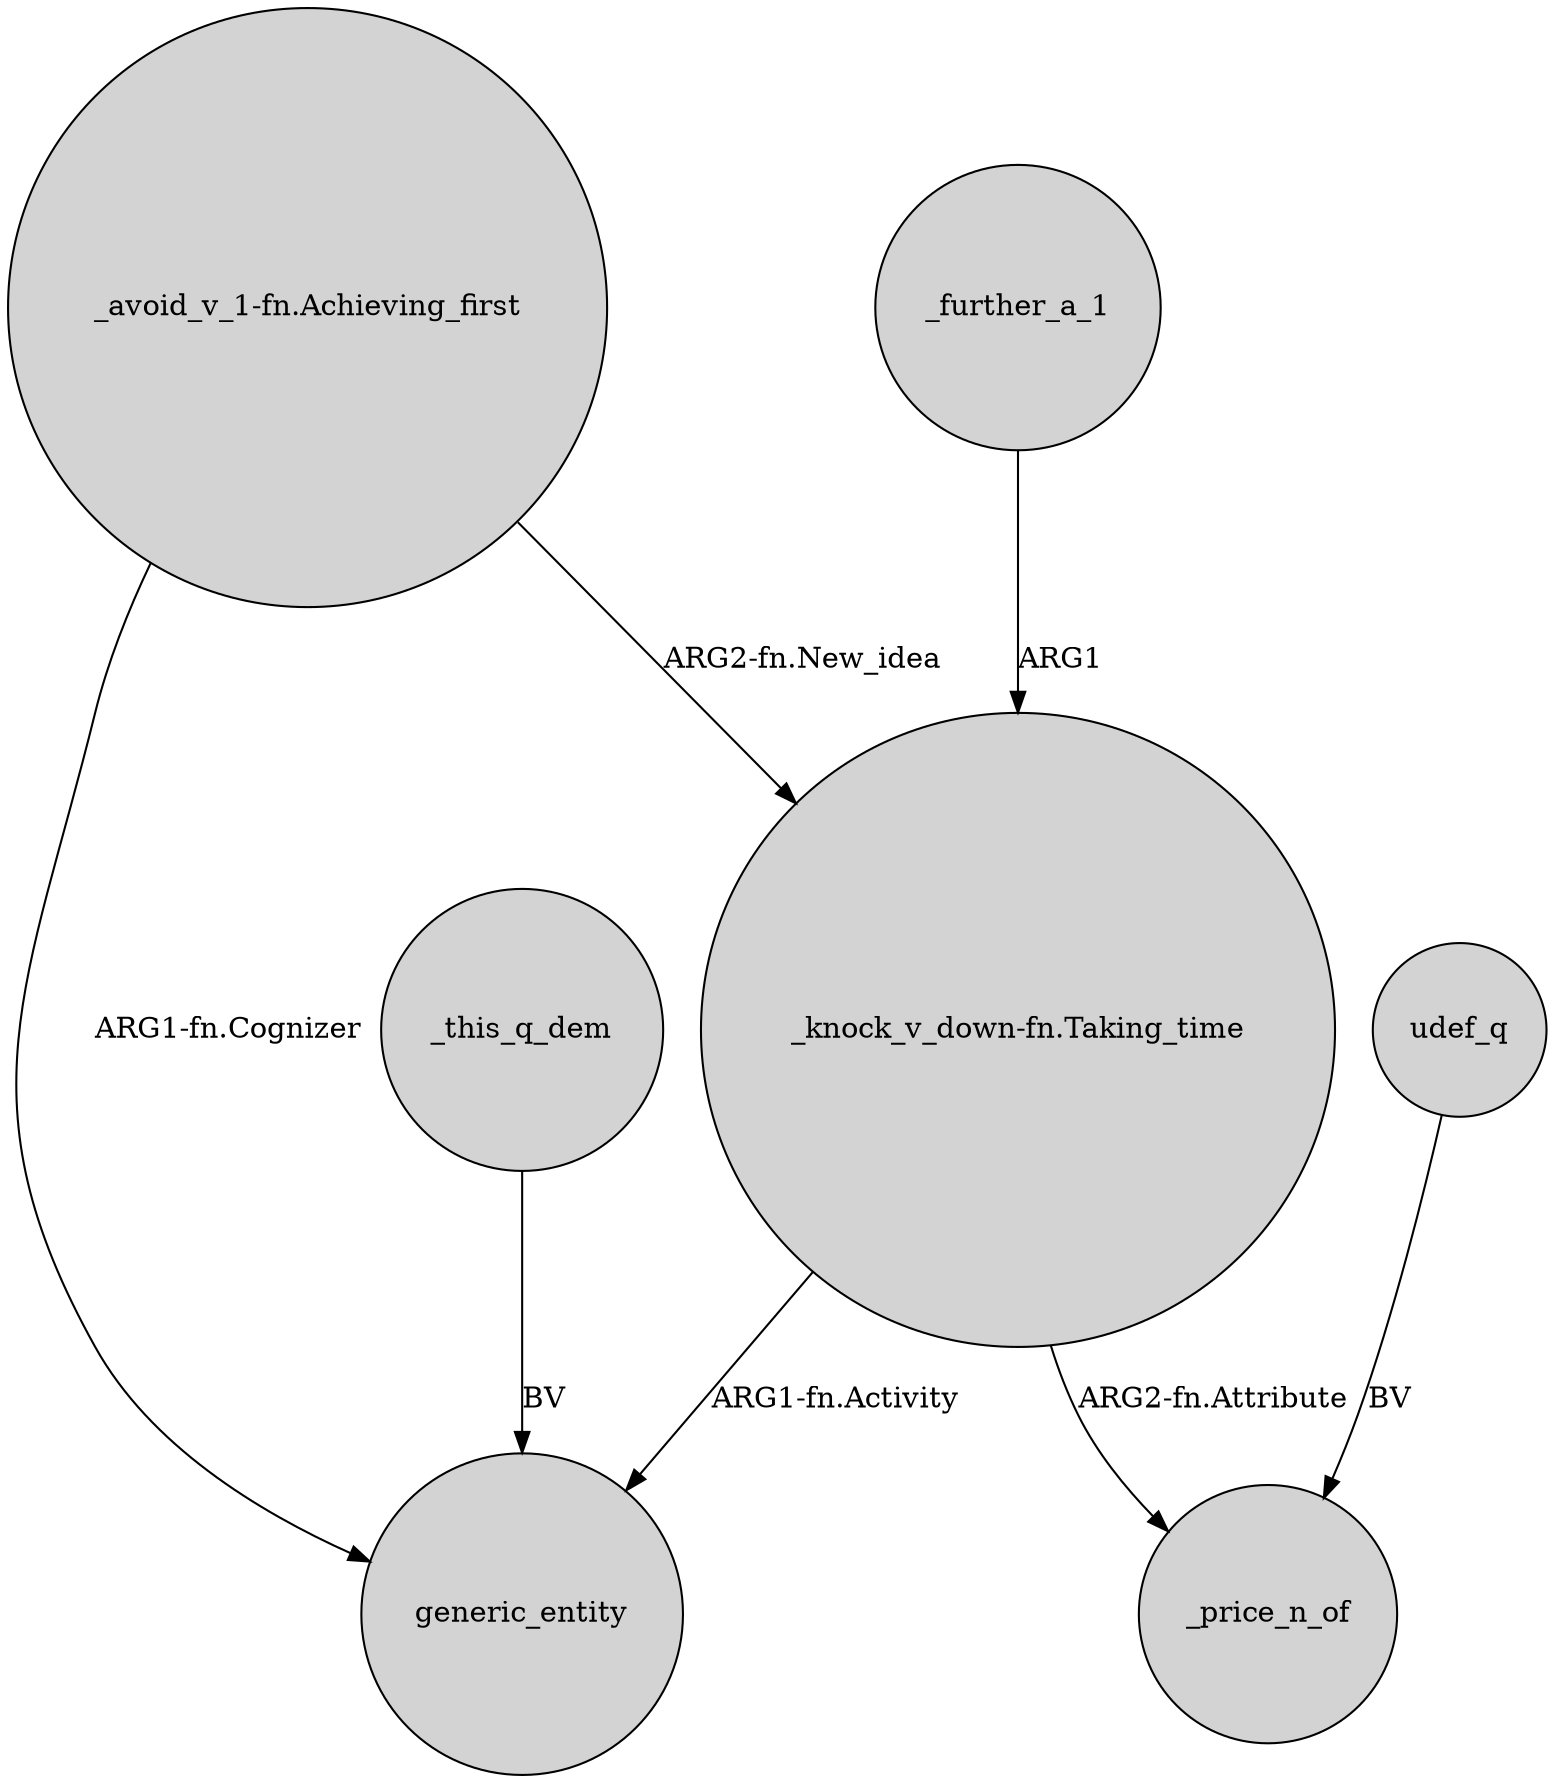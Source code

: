 digraph {
	node [shape=circle style=filled]
	"_avoid_v_1-fn.Achieving_first" -> "_knock_v_down-fn.Taking_time" [label="ARG2-fn.New_idea"]
	"_avoid_v_1-fn.Achieving_first" -> generic_entity [label="ARG1-fn.Cognizer"]
	"_knock_v_down-fn.Taking_time" -> generic_entity [label="ARG1-fn.Activity"]
	"_knock_v_down-fn.Taking_time" -> _price_n_of [label="ARG2-fn.Attribute"]
	udef_q -> _price_n_of [label=BV]
	_further_a_1 -> "_knock_v_down-fn.Taking_time" [label=ARG1]
	_this_q_dem -> generic_entity [label=BV]
}
